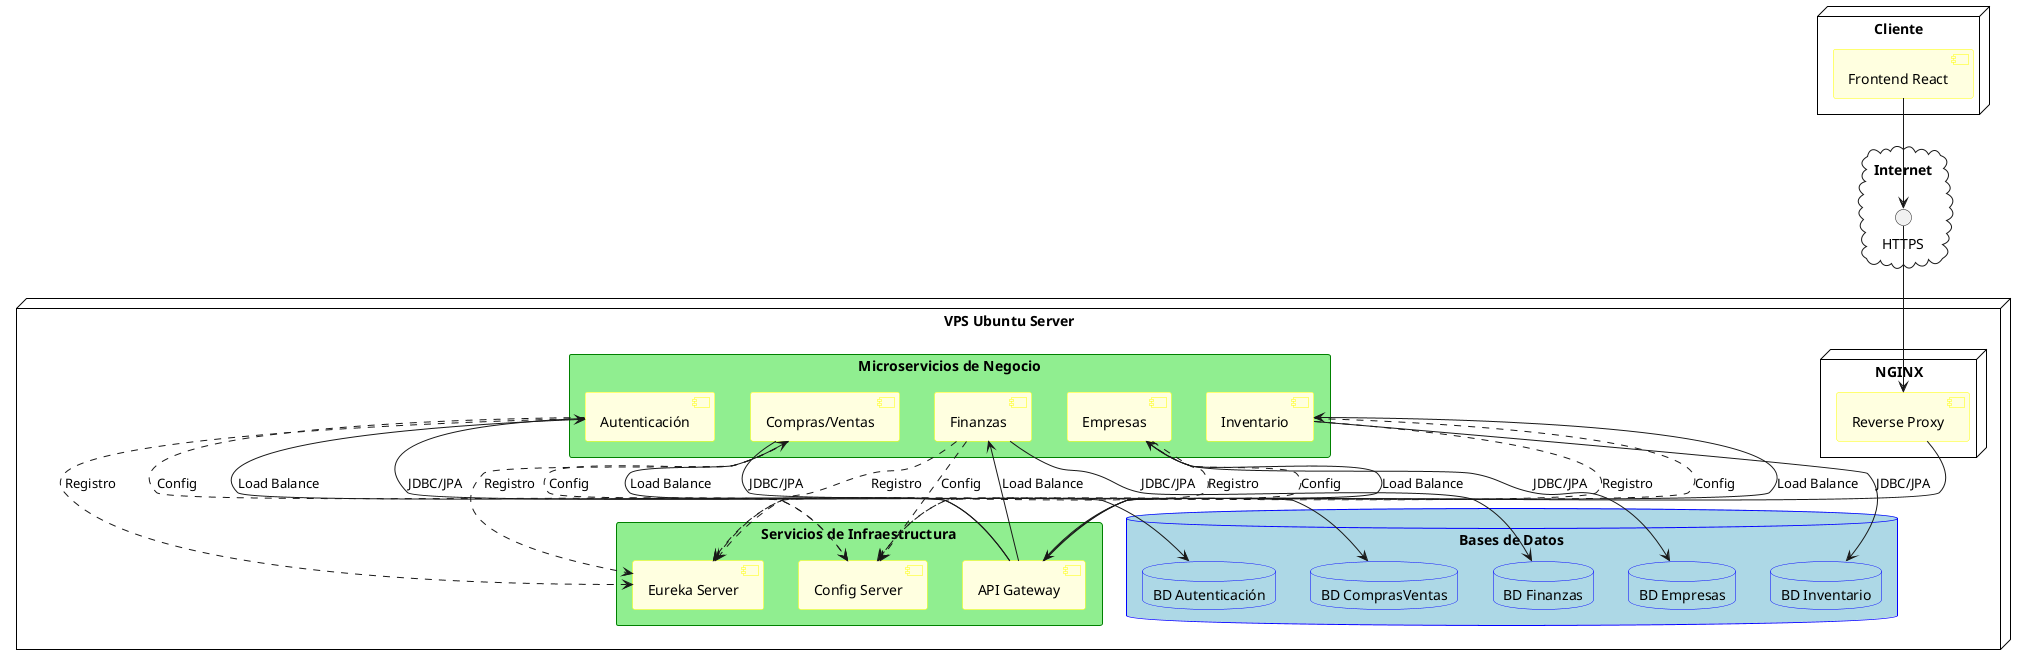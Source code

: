 @startuml
skinparam backgroundColor white
skinparam componentStyle uml2

' Definición de nodos principales
node "Cliente" {
    [Frontend React] as FE
}

cloud "Internet" {
    interface "HTTPS" as https
}

node "VPS Ubuntu Server" {
    node "NGINX" as NGINX {
        [Reverse Proxy] as RP
    }

    rectangle "Servicios de Infraestructura" {
        [API Gateway] as GW
        [Eureka Server] as EU
        [Config Server] as CS
    }

    rectangle "Microservicios de Negocio" {
        [Compras/Ventas] as CV
        [Finanzas] as FI
        [Empresas] as EM
        [Inventario] as IN
        [Autenticación] as AU
    }

    database "Bases de Datos" {
        database "BD ComprasVentas" as DB_CV
        database "BD Finanzas" as DB_FI
        database "BD Empresas" as DB_EM
        database "BD Inventario" as DB_IN
        database "BD Autenticación" as DB_AU
    }
}

' Conexiones Frontend
FE --> https
https --> RP
RP --> GW

' Conexiones Gateway a Microservicios
GW --> CV : "Load Balance"
GW --> FI : "Load Balance"
GW --> EM : "Load Balance"
GW --> IN : "Load Balance"
GW --> AU : "Load Balance"

' Registro en Eureka
CV ..> EU : "Registro"
FI ..> EU : "Registro"
EM ..> EU : "Registro"
IN ..> EU : "Registro"
AU ..> EU : "Registro"

' Configuración desde Config Server
CV ..> CS : "Config"
FI ..> CS : "Config"
EM ..> CS : "Config"
IN ..> CS : "Config"
AU ..> CS : "Config"

' Conexiones a Bases de Datos
CV --> DB_CV : "JDBC/JPA"
FI --> DB_FI : "JDBC/JPA"
EM --> DB_EM : "JDBC/JPA"
IN --> DB_IN : "JDBC/JPA"
AU --> DB_AU : "JDBC/JPA"

' Estilos y colores
skinparam database {
    BackgroundColor LightBlue
    BorderColor Blue
}

skinparam rectangle {
    BackgroundColor LightGreen
    BorderColor Green
}

skinparam node {
    BackgroundColor White
    BorderColor Black
}

skinparam component {
    BackgroundColor LightYellow
    BorderColor Yellow
}

@enduml